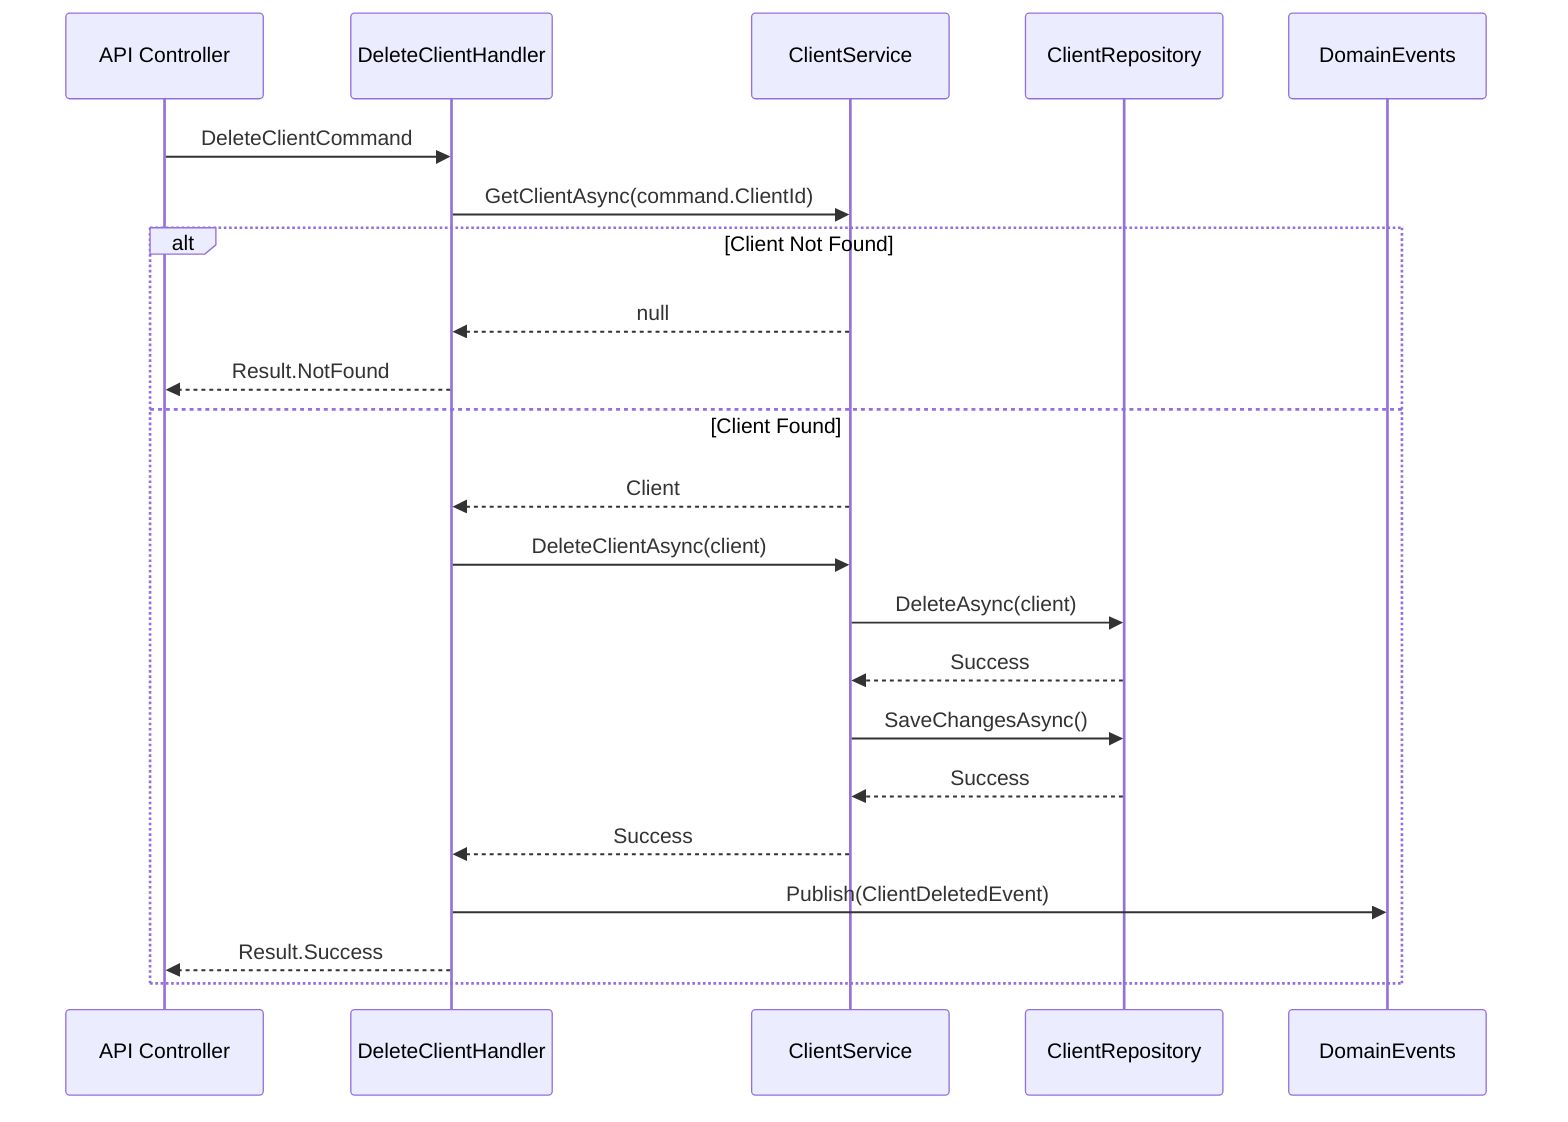 sequenceDiagram
    participant API as API Controller
    participant DH as DeleteClientHandler
    participant CS as ClientService
    participant CR as ClientRepository
    participant DE as DomainEvents

    API->>DH: DeleteClientCommand
    DH->>CS: GetClientAsync(command.ClientId)
    
    alt Client Not Found
        CS-->>DH: null
        DH-->>API: Result.NotFound
    else Client Found
        CS-->>DH: Client
        DH->>CS: DeleteClientAsync(client)
        CS->>CR: DeleteAsync(client)
        CR-->>CS: Success
        CS->>CR: SaveChangesAsync()
        CR-->>CS: Success
        CS-->>DH: Success
        DH->>DE: Publish(ClientDeletedEvent)
        DH-->>API: Result.Success
    end